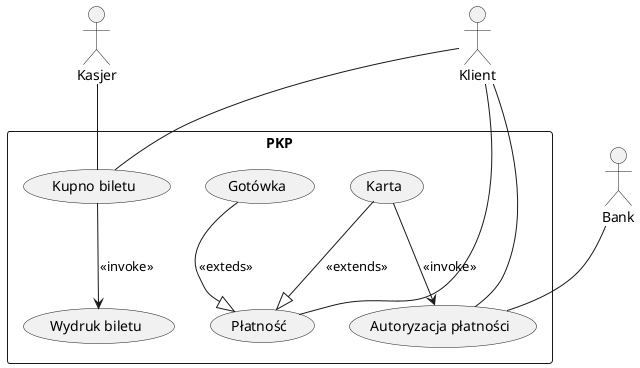 @startuml


actor Kasjer as P
actor Klient as K
actor Bank as B 

rectangle PKP {
    usecase "Kupno biletu" as kupno
    usecase "Wydruk biletu" as wydruk
    usecase "Płatność" as platnosc
    usecase "Gotówka" as cash 
    usecase "Karta" as karta
    usecase "Autoryzacja płatności" as auth 
}

P -- kupno
K -- kupno
K -- platnosc
B -- auth
K -- auth

kupno --> wydruk : <<invoke>>
cash --|> platnosc : <<exteds>>
karta --|> platnosc :<<extends>>
karta --> auth : <<invoke>>
@enduml